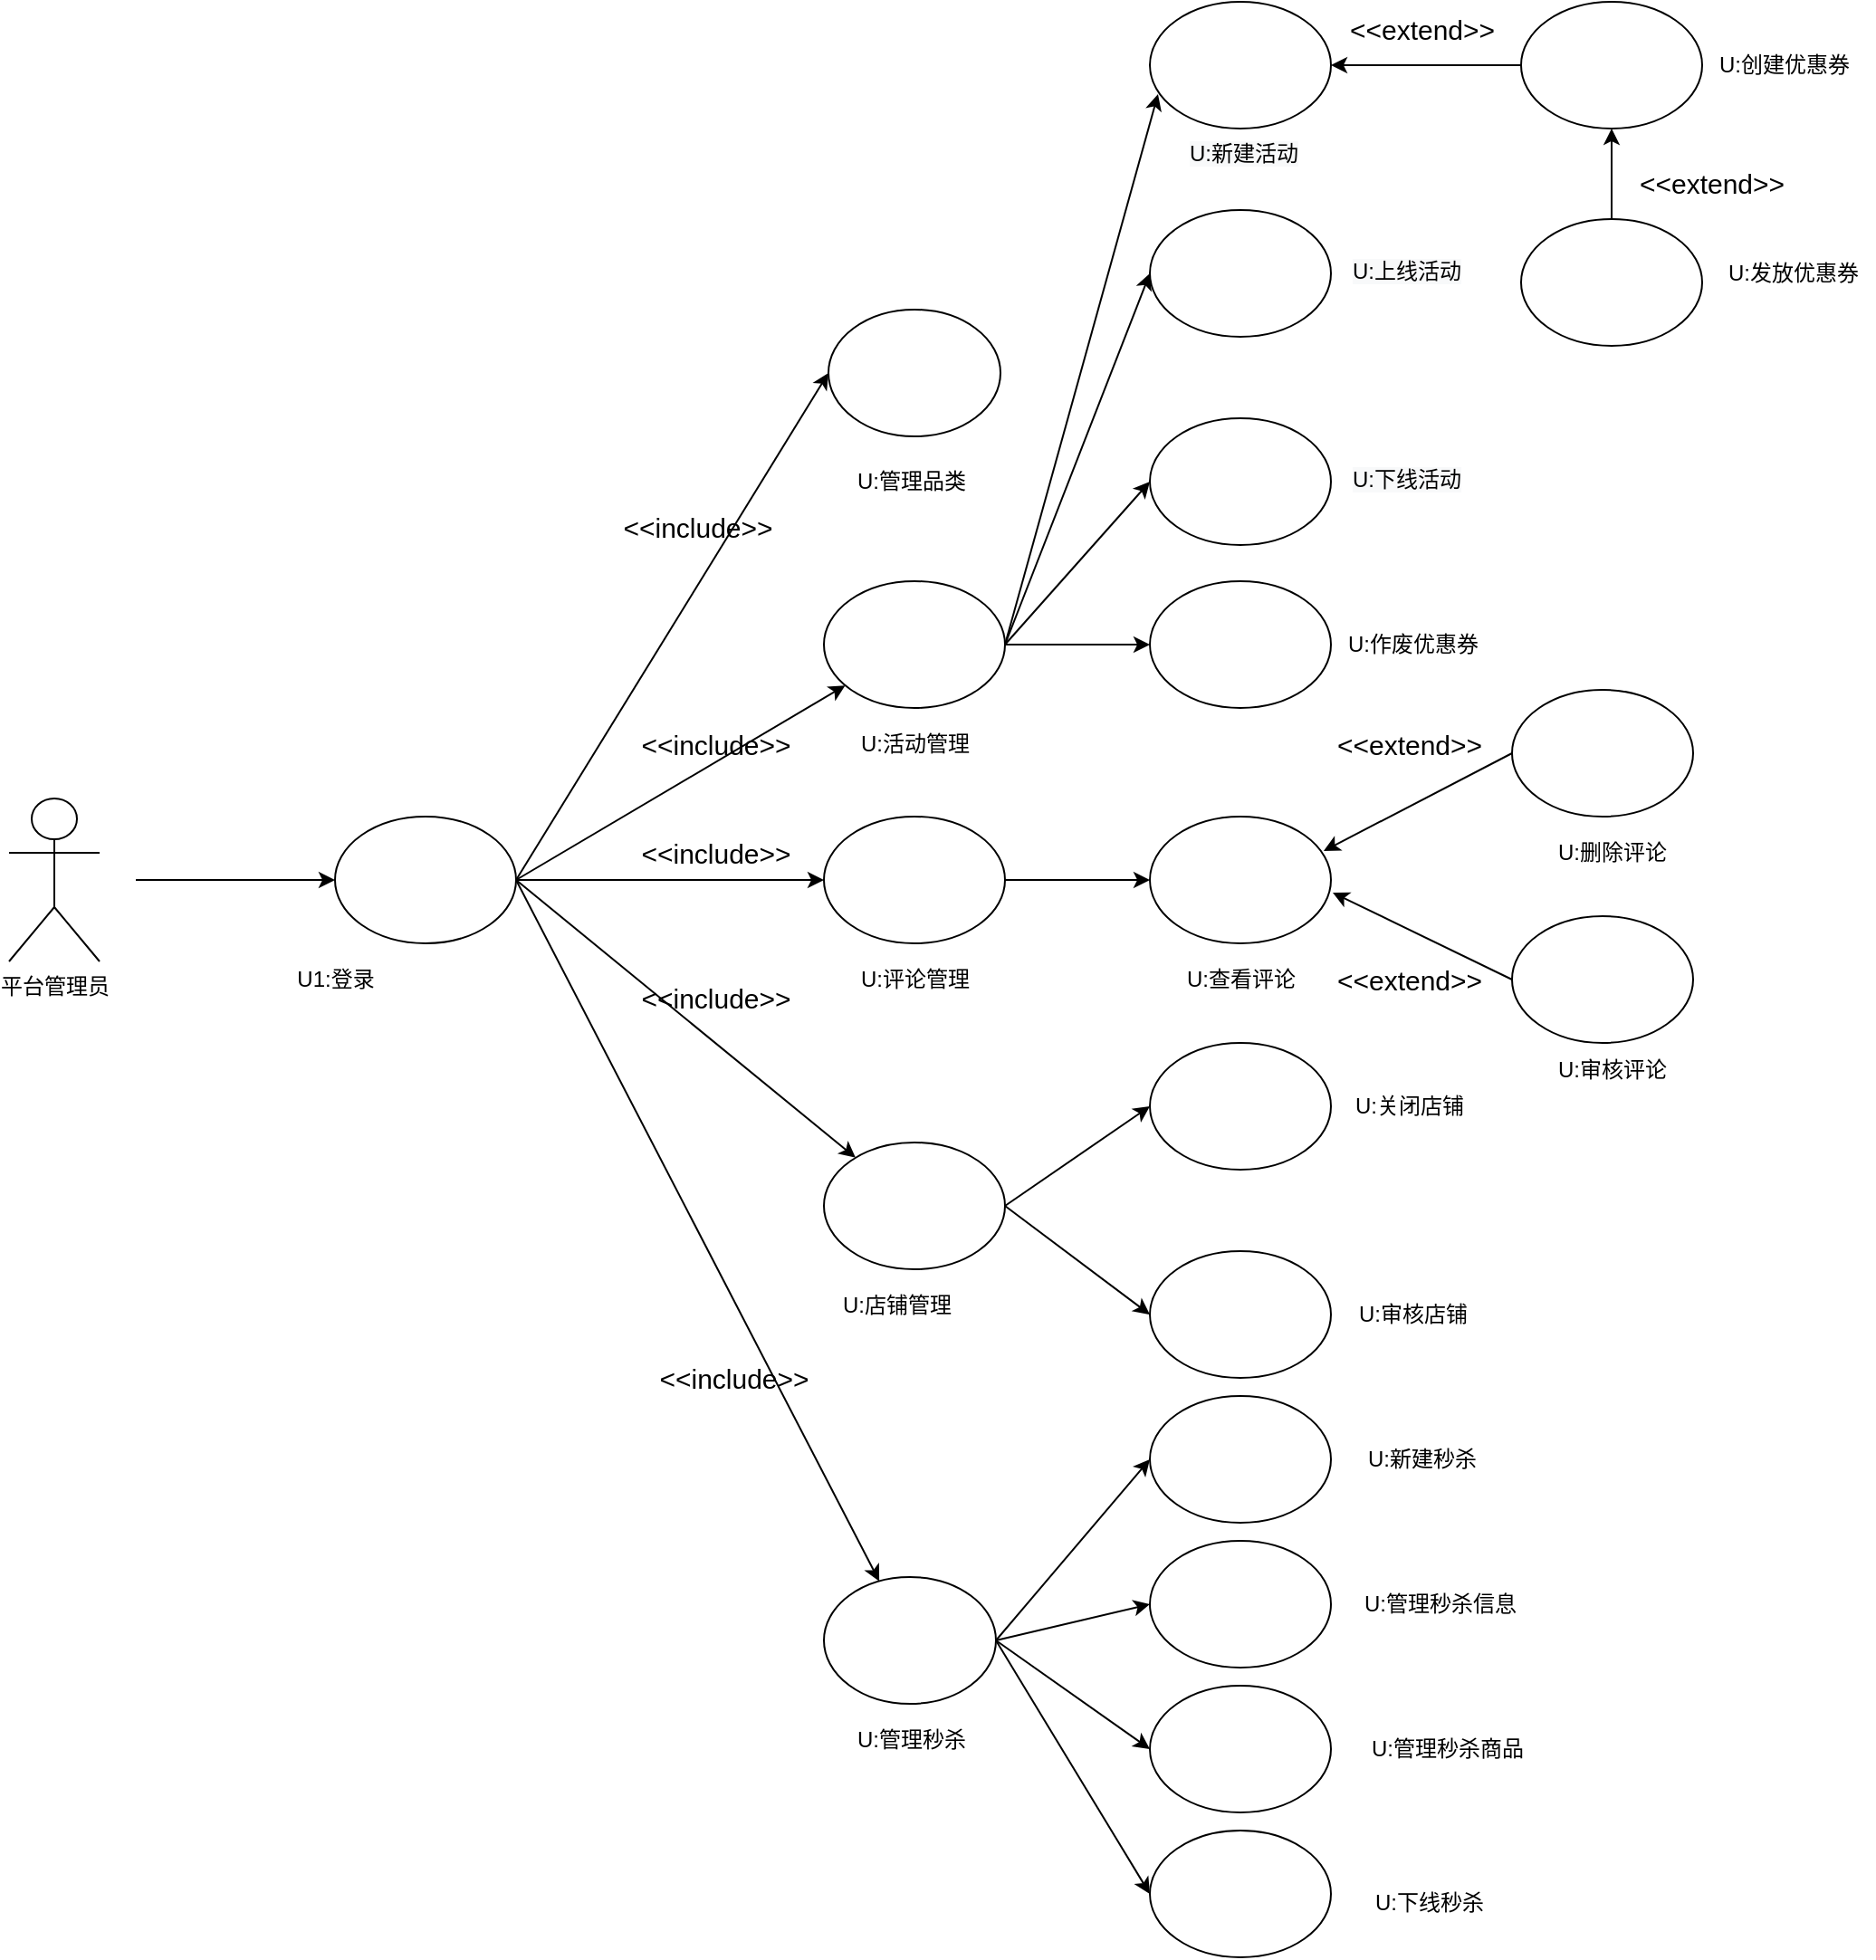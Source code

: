 <mxfile version="13.10.0" type="github">
  <diagram id="yHeF4_bzrxLTXPKwY5sZ" name="Page-1">
    <mxGraphModel dx="549" dy="754" grid="1" gridSize="10" guides="1" tooltips="1" connect="1" arrows="1" fold="1" page="1" pageScale="1" pageWidth="827" pageHeight="1169" math="0" shadow="0">
      <root>
        <mxCell id="0" />
        <mxCell id="1" parent="0" />
        <mxCell id="8tCWAQmAQTB_diqJKxat-6" value="平台管理员" style="shape=umlActor;verticalLabelPosition=bottom;verticalAlign=top;html=1;outlineConnect=0;" parent="1" vertex="1">
          <mxGeometry x="870" y="460" width="50" height="90" as="geometry" />
        </mxCell>
        <mxCell id="d5kDtOsyyZGqpiZ8-u-_-6" style="edgeStyle=none;rounded=0;orthogonalLoop=1;jettySize=auto;html=1;entryX=1;entryY=0.5;entryDx=0;entryDy=0;startArrow=none;startFill=0;endArrow=classic;endFill=1;" parent="1" source="8tCWAQmAQTB_diqJKxat-33" target="IDQevV2FHWqqa-mqZTe9-17" edge="1">
          <mxGeometry relative="1" as="geometry" />
        </mxCell>
        <mxCell id="8tCWAQmAQTB_diqJKxat-33" value="" style="ellipse;whiteSpace=wrap;html=1;" parent="1" vertex="1">
          <mxGeometry x="1705" y="20" width="100" height="70" as="geometry" />
        </mxCell>
        <mxCell id="d5kDtOsyyZGqpiZ8-u-_-7" style="edgeStyle=none;rounded=0;orthogonalLoop=1;jettySize=auto;html=1;entryX=0.5;entryY=1;entryDx=0;entryDy=0;startArrow=none;startFill=0;endArrow=classic;endFill=1;" parent="1" source="8tCWAQmAQTB_diqJKxat-34" target="8tCWAQmAQTB_diqJKxat-33" edge="1">
          <mxGeometry relative="1" as="geometry" />
        </mxCell>
        <mxCell id="8tCWAQmAQTB_diqJKxat-34" value="" style="ellipse;whiteSpace=wrap;html=1;" parent="1" vertex="1">
          <mxGeometry x="1705" y="140" width="100" height="70" as="geometry" />
        </mxCell>
        <mxCell id="8tCWAQmAQTB_diqJKxat-42" value="" style="ellipse;whiteSpace=wrap;html=1;" parent="1" vertex="1">
          <mxGeometry x="1700" y="525" width="100" height="70" as="geometry" />
        </mxCell>
        <mxCell id="d5kDtOsyyZGqpiZ8-u-_-18" style="edgeStyle=none;rounded=0;orthogonalLoop=1;jettySize=auto;html=1;startArrow=classic;startFill=1;endArrow=none;endFill=0;entryX=1;entryY=0.5;entryDx=0;entryDy=0;" parent="1" source="8tCWAQmAQTB_diqJKxat-59" target="IDQevV2FHWqqa-mqZTe9-6" edge="1">
          <mxGeometry relative="1" as="geometry">
            <mxPoint x="1180" y="510" as="targetPoint" />
          </mxGeometry>
        </mxCell>
        <mxCell id="d5kDtOsyyZGqpiZ8-u-_-21" style="edgeStyle=none;rounded=0;orthogonalLoop=1;jettySize=auto;html=1;entryX=0;entryY=0.5;entryDx=0;entryDy=0;startArrow=classic;startFill=1;endArrow=none;endFill=0;exitX=0.96;exitY=0.271;exitDx=0;exitDy=0;exitPerimeter=0;" parent="1" source="63zYLMzpXl-52VD7_UUg-1" target="abcYgRZNAxs5nldRiDmo-16" edge="1">
          <mxGeometry relative="1" as="geometry" />
        </mxCell>
        <mxCell id="d5kDtOsyyZGqpiZ8-u-_-23" style="edgeStyle=none;rounded=0;orthogonalLoop=1;jettySize=auto;html=1;entryX=0;entryY=0.5;entryDx=0;entryDy=0;startArrow=classic;startFill=1;endArrow=none;endFill=0;exitX=1.01;exitY=0.6;exitDx=0;exitDy=0;exitPerimeter=0;" parent="1" source="63zYLMzpXl-52VD7_UUg-1" target="8tCWAQmAQTB_diqJKxat-42" edge="1">
          <mxGeometry relative="1" as="geometry" />
        </mxCell>
        <mxCell id="63zYLMzpXl-52VD7_UUg-2" style="edgeStyle=none;rounded=0;orthogonalLoop=1;jettySize=auto;html=1;entryX=0;entryY=0.5;entryDx=0;entryDy=0;" parent="1" source="8tCWAQmAQTB_diqJKxat-59" target="63zYLMzpXl-52VD7_UUg-1" edge="1">
          <mxGeometry relative="1" as="geometry" />
        </mxCell>
        <mxCell id="8tCWAQmAQTB_diqJKxat-59" value="" style="ellipse;whiteSpace=wrap;html=1;" parent="1" vertex="1">
          <mxGeometry x="1320" y="470" width="100" height="70" as="geometry" />
        </mxCell>
        <mxCell id="abcYgRZNAxs5nldRiDmo-16" value="" style="ellipse;whiteSpace=wrap;html=1;" parent="1" vertex="1">
          <mxGeometry x="1700" y="400" width="100" height="70" as="geometry" />
        </mxCell>
        <mxCell id="abcYgRZNAxs5nldRiDmo-28" value="" style="ellipse;whiteSpace=wrap;html=1;" parent="1" vertex="1">
          <mxGeometry x="1500" y="340" width="100" height="70" as="geometry" />
        </mxCell>
        <mxCell id="d_4f9FTK0BvBkenBgBJO-133" value="&lt;span&gt;U:&lt;/span&gt;&lt;span&gt;发放优惠券&lt;/span&gt;" style="text;html=1;align=center;verticalAlign=middle;resizable=0;points=[];autosize=1;" parent="1" vertex="1">
          <mxGeometry x="1810" y="160" width="90" height="20" as="geometry" />
        </mxCell>
        <mxCell id="d_4f9FTK0BvBkenBgBJO-136" value="&lt;span&gt;U:&lt;/span&gt;&lt;span&gt;作废优惠券&lt;/span&gt;" style="text;html=1;align=center;verticalAlign=middle;resizable=0;points=[];autosize=1;" parent="1" vertex="1">
          <mxGeometry x="1600" y="365" width="90" height="20" as="geometry" />
        </mxCell>
        <mxCell id="d_4f9FTK0BvBkenBgBJO-137" value="&lt;span&gt;U:&lt;/span&gt;&lt;span&gt;创建优惠券&lt;/span&gt;" style="text;html=1;align=center;verticalAlign=middle;resizable=0;points=[];autosize=1;" parent="1" vertex="1">
          <mxGeometry x="1805" y="45" width="90" height="20" as="geometry" />
        </mxCell>
        <mxCell id="d_4f9FTK0BvBkenBgBJO-139" value="&lt;span&gt;U:&lt;/span&gt;&lt;span&gt;活动管理&lt;/span&gt;" style="text;html=1;align=center;verticalAlign=middle;resizable=0;points=[];autosize=1;" parent="1" vertex="1">
          <mxGeometry x="1330" y="420" width="80" height="20" as="geometry" />
        </mxCell>
        <mxCell id="d_4f9FTK0BvBkenBgBJO-146" value="&lt;span&gt;U:&lt;/span&gt;&lt;span&gt;评论管理&lt;/span&gt;" style="text;html=1;align=center;verticalAlign=middle;resizable=0;points=[];autosize=1;" parent="1" vertex="1">
          <mxGeometry x="1330" y="550" width="80" height="20" as="geometry" />
        </mxCell>
        <mxCell id="d_4f9FTK0BvBkenBgBJO-147" value="&lt;span&gt;U:&lt;/span&gt;&lt;span&gt;删除评论&lt;/span&gt;" style="text;html=1;align=center;verticalAlign=middle;resizable=0;points=[];autosize=1;" parent="1" vertex="1">
          <mxGeometry x="1715" y="480" width="80" height="20" as="geometry" />
        </mxCell>
        <mxCell id="d_4f9FTK0BvBkenBgBJO-148" value="&lt;span&gt;U:&lt;/span&gt;&lt;span&gt;审核评论&lt;/span&gt;" style="text;html=1;align=center;verticalAlign=middle;resizable=0;points=[];autosize=1;" parent="1" vertex="1">
          <mxGeometry x="1715" y="600" width="80" height="20" as="geometry" />
        </mxCell>
        <mxCell id="d5kDtOsyyZGqpiZ8-u-_-1" style="edgeStyle=orthogonalEdgeStyle;rounded=0;orthogonalLoop=1;jettySize=auto;html=1;endArrow=none;endFill=0;startArrow=classic;startFill=1;" parent="1" source="IDQevV2FHWqqa-mqZTe9-6" edge="1">
          <mxGeometry relative="1" as="geometry">
            <mxPoint x="940" y="505" as="targetPoint" />
          </mxGeometry>
        </mxCell>
        <mxCell id="d5kDtOsyyZGqpiZ8-u-_-3" style="rounded=0;orthogonalLoop=1;jettySize=auto;html=1;entryX=0;entryY=0.5;entryDx=0;entryDy=0;startArrow=none;startFill=0;endArrow=classic;endFill=1;exitX=1;exitY=0.5;exitDx=0;exitDy=0;" parent="1" source="IDQevV2FHWqqa-mqZTe9-21" target="abcYgRZNAxs5nldRiDmo-28" edge="1">
          <mxGeometry relative="1" as="geometry">
            <mxPoint x="1450" y="400" as="sourcePoint" />
          </mxGeometry>
        </mxCell>
        <mxCell id="b5z6RXmb2HPHwChVkQoD-1" style="edgeStyle=none;rounded=0;orthogonalLoop=1;jettySize=auto;html=1;entryX=0;entryY=0.5;entryDx=0;entryDy=0;exitX=1;exitY=0.5;exitDx=0;exitDy=0;" edge="1" parent="1" source="IDQevV2FHWqqa-mqZTe9-6" target="b5z6RXmb2HPHwChVkQoD-2">
          <mxGeometry relative="1" as="geometry">
            <mxPoint x="1280" y="990" as="targetPoint" />
          </mxGeometry>
        </mxCell>
        <mxCell id="IDQevV2FHWqqa-mqZTe9-6" value="" style="ellipse;whiteSpace=wrap;html=1;" parent="1" vertex="1">
          <mxGeometry x="1050" y="470" width="100" height="70" as="geometry" />
        </mxCell>
        <mxCell id="IDQevV2FHWqqa-mqZTe9-7" value="&lt;span&gt;U1:登录&lt;/span&gt;" style="text;html=1;align=center;verticalAlign=middle;resizable=0;points=[];autosize=1;" parent="1" vertex="1">
          <mxGeometry x="1020" y="550" width="60" height="20" as="geometry" />
        </mxCell>
        <mxCell id="d5kDtOsyyZGqpiZ8-u-_-8" style="edgeStyle=none;rounded=0;orthogonalLoop=1;jettySize=auto;html=1;entryX=1;entryY=0.5;entryDx=0;entryDy=0;startArrow=classic;startFill=1;endArrow=none;endFill=0;exitX=0.045;exitY=0.729;exitDx=0;exitDy=0;exitPerimeter=0;" parent="1" source="IDQevV2FHWqqa-mqZTe9-17" target="IDQevV2FHWqqa-mqZTe9-21" edge="1">
          <mxGeometry relative="1" as="geometry" />
        </mxCell>
        <mxCell id="IDQevV2FHWqqa-mqZTe9-17" value="" style="ellipse;whiteSpace=wrap;html=1;" parent="1" vertex="1">
          <mxGeometry x="1500" y="20" width="100" height="70" as="geometry" />
        </mxCell>
        <mxCell id="IDQevV2FHWqqa-mqZTe9-18" value="&lt;span style=&quot;color: rgb(0 , 0 , 0) ; font-family: &amp;#34;helvetica&amp;#34; ; font-size: 12px ; font-style: normal ; font-weight: 400 ; letter-spacing: normal ; text-align: center ; text-indent: 0px ; text-transform: none ; word-spacing: 0px ; background-color: rgb(248 , 249 , 250)&quot;&gt;U:&lt;/span&gt;&lt;span style=&quot;color: rgb(0 , 0 , 0) ; font-family: &amp;#34;helvetica&amp;#34; ; font-size: 12px ; font-style: normal ; font-weight: 400 ; letter-spacing: normal ; text-align: center ; text-indent: 0px ; text-transform: none ; word-spacing: 0px ; background-color: rgb(248 , 249 , 250)&quot;&gt;新建活动&lt;/span&gt;" style="text;whiteSpace=wrap;html=1;" parent="1" vertex="1">
          <mxGeometry x="1520" y="90" width="104" height="30" as="geometry" />
        </mxCell>
        <mxCell id="1efCkNp3llL4QBsOIx5z-1" style="rounded=0;orthogonalLoop=1;jettySize=auto;html=1;entryX=1;entryY=0.5;entryDx=0;entryDy=0;startArrow=classic;startFill=1;endArrow=none;endFill=0;" parent="1" source="IDQevV2FHWqqa-mqZTe9-21" target="IDQevV2FHWqqa-mqZTe9-6" edge="1">
          <mxGeometry relative="1" as="geometry" />
        </mxCell>
        <mxCell id="63zYLMzpXl-52VD7_UUg-9" style="edgeStyle=none;rounded=0;orthogonalLoop=1;jettySize=auto;html=1;entryX=0;entryY=0.5;entryDx=0;entryDy=0;exitX=1;exitY=0.5;exitDx=0;exitDy=0;" parent="1" source="IDQevV2FHWqqa-mqZTe9-21" target="63zYLMzpXl-52VD7_UUg-7" edge="1">
          <mxGeometry relative="1" as="geometry" />
        </mxCell>
        <mxCell id="63zYLMzpXl-52VD7_UUg-10" style="edgeStyle=none;rounded=0;orthogonalLoop=1;jettySize=auto;html=1;entryX=0;entryY=0.5;entryDx=0;entryDy=0;exitX=1;exitY=0.5;exitDx=0;exitDy=0;" parent="1" source="IDQevV2FHWqqa-mqZTe9-21" target="63zYLMzpXl-52VD7_UUg-8" edge="1">
          <mxGeometry relative="1" as="geometry">
            <mxPoint x="1420" y="365" as="sourcePoint" />
          </mxGeometry>
        </mxCell>
        <mxCell id="IDQevV2FHWqqa-mqZTe9-21" value="" style="ellipse;whiteSpace=wrap;html=1;" parent="1" vertex="1">
          <mxGeometry x="1320" y="340" width="100" height="70" as="geometry" />
        </mxCell>
        <mxCell id="d5kDtOsyyZGqpiZ8-u-_-24" value="&lt;font style=&quot;font-size: 15px&quot;&gt;&amp;lt;&amp;lt;include&amp;gt;&amp;gt;&lt;/font&gt;" style="text;html=1;align=center;verticalAlign=middle;resizable=0;points=[];autosize=1;" parent="1" vertex="1">
          <mxGeometry x="1210" y="480" width="100" height="20" as="geometry" />
        </mxCell>
        <mxCell id="d5kDtOsyyZGqpiZ8-u-_-25" value="&lt;font style=&quot;font-size: 15px&quot;&gt;&amp;lt;&amp;lt;extend&amp;gt;&amp;gt;&lt;/font&gt;" style="text;html=1;align=center;verticalAlign=middle;resizable=0;points=[];autosize=1;" parent="1" vertex="1">
          <mxGeometry x="1592.5" y="420" width="100" height="20" as="geometry" />
        </mxCell>
        <mxCell id="d5kDtOsyyZGqpiZ8-u-_-26" value="&lt;font style=&quot;font-size: 15px&quot;&gt;&amp;lt;&amp;lt;extend&amp;gt;&amp;gt;&lt;/font&gt;" style="text;html=1;align=center;verticalAlign=middle;resizable=0;points=[];autosize=1;" parent="1" vertex="1">
          <mxGeometry x="1592.5" y="550" width="100" height="20" as="geometry" />
        </mxCell>
        <mxCell id="d5kDtOsyyZGqpiZ8-u-_-27" value="&lt;font style=&quot;font-size: 15px&quot;&gt;&amp;lt;&amp;lt;extend&amp;gt;&amp;gt;&lt;/font&gt;" style="text;html=1;align=center;verticalAlign=middle;resizable=0;points=[];autosize=1;" parent="1" vertex="1">
          <mxGeometry x="1600" y="25" width="100" height="20" as="geometry" />
        </mxCell>
        <mxCell id="d5kDtOsyyZGqpiZ8-u-_-28" value="&lt;font style=&quot;font-size: 15px&quot;&gt;&amp;lt;&amp;lt;extend&amp;gt;&amp;gt;&lt;/font&gt;" style="text;html=1;align=center;verticalAlign=middle;resizable=0;points=[];autosize=1;" parent="1" vertex="1">
          <mxGeometry x="1760" y="110" width="100" height="20" as="geometry" />
        </mxCell>
        <mxCell id="d5kDtOsyyZGqpiZ8-u-_-30" style="edgeStyle=none;rounded=0;orthogonalLoop=1;jettySize=auto;html=1;entryX=1;entryY=0.5;entryDx=0;entryDy=0;startArrow=classic;startFill=1;endArrow=none;endFill=0;" parent="1" source="d5kDtOsyyZGqpiZ8-u-_-29" target="IDQevV2FHWqqa-mqZTe9-6" edge="1">
          <mxGeometry relative="1" as="geometry" />
        </mxCell>
        <mxCell id="63zYLMzpXl-52VD7_UUg-14" style="edgeStyle=none;rounded=0;orthogonalLoop=1;jettySize=auto;html=1;entryX=0;entryY=0.5;entryDx=0;entryDy=0;exitX=1;exitY=0.5;exitDx=0;exitDy=0;" parent="1" source="d5kDtOsyyZGqpiZ8-u-_-29" target="d5kDtOsyyZGqpiZ8-u-_-70" edge="1">
          <mxGeometry relative="1" as="geometry" />
        </mxCell>
        <mxCell id="63zYLMzpXl-52VD7_UUg-15" style="edgeStyle=none;rounded=0;orthogonalLoop=1;jettySize=auto;html=1;entryX=0;entryY=0.5;entryDx=0;entryDy=0;exitX=1;exitY=0.5;exitDx=0;exitDy=0;" parent="1" source="d5kDtOsyyZGqpiZ8-u-_-29" target="63zYLMzpXl-52VD7_UUg-17" edge="1">
          <mxGeometry relative="1" as="geometry">
            <mxPoint x="1500" y="685" as="targetPoint" />
          </mxGeometry>
        </mxCell>
        <mxCell id="d5kDtOsyyZGqpiZ8-u-_-29" value="" style="ellipse;whiteSpace=wrap;html=1;" parent="1" vertex="1">
          <mxGeometry x="1320" y="650" width="100" height="70" as="geometry" />
        </mxCell>
        <mxCell id="d5kDtOsyyZGqpiZ8-u-_-31" value="&lt;font style=&quot;font-size: 15px&quot;&gt;&amp;lt;&amp;lt;include&amp;gt;&amp;gt;&lt;/font&gt;" style="text;html=1;align=center;verticalAlign=middle;resizable=0;points=[];autosize=1;" parent="1" vertex="1">
          <mxGeometry x="1210" y="560" width="100" height="20" as="geometry" />
        </mxCell>
        <mxCell id="d5kDtOsyyZGqpiZ8-u-_-32" value="&lt;span&gt;U:&lt;/span&gt;&lt;span&gt;店铺管理&lt;/span&gt;" style="text;html=1;align=center;verticalAlign=middle;resizable=0;points=[];autosize=1;" parent="1" vertex="1">
          <mxGeometry x="1320" y="730" width="80" height="20" as="geometry" />
        </mxCell>
        <mxCell id="d5kDtOsyyZGqpiZ8-u-_-37" value="&lt;span&gt;U:&lt;/span&gt;&lt;span&gt;关闭店铺&lt;/span&gt;" style="text;html=1;align=center;verticalAlign=middle;resizable=0;points=[];autosize=1;" parent="1" vertex="1">
          <mxGeometry x="1602.5" y="620" width="80" height="20" as="geometry" />
        </mxCell>
        <mxCell id="d5kDtOsyyZGqpiZ8-u-_-39" style="edgeStyle=none;rounded=0;orthogonalLoop=1;jettySize=auto;html=1;entryX=1;entryY=0.5;entryDx=0;entryDy=0;startArrow=classic;startFill=1;endArrow=none;endFill=0;" parent="1" source="d5kDtOsyyZGqpiZ8-u-_-38" target="IDQevV2FHWqqa-mqZTe9-6" edge="1">
          <mxGeometry relative="1" as="geometry" />
        </mxCell>
        <mxCell id="b5z6RXmb2HPHwChVkQoD-8" style="edgeStyle=none;rounded=0;orthogonalLoop=1;jettySize=auto;html=1;entryX=0;entryY=0.5;entryDx=0;entryDy=0;exitX=1;exitY=0.5;exitDx=0;exitDy=0;" edge="1" parent="1" source="d5kDtOsyyZGqpiZ8-u-_-38" target="b5z6RXmb2HPHwChVkQoD-4">
          <mxGeometry relative="1" as="geometry" />
        </mxCell>
        <mxCell id="b5z6RXmb2HPHwChVkQoD-9" style="edgeStyle=none;rounded=0;orthogonalLoop=1;jettySize=auto;html=1;entryX=0;entryY=0.5;entryDx=0;entryDy=0;exitX=1;exitY=0.5;exitDx=0;exitDy=0;" edge="1" parent="1" source="d5kDtOsyyZGqpiZ8-u-_-38" target="b5z6RXmb2HPHwChVkQoD-5">
          <mxGeometry relative="1" as="geometry" />
        </mxCell>
        <mxCell id="b5z6RXmb2HPHwChVkQoD-10" style="edgeStyle=none;rounded=0;orthogonalLoop=1;jettySize=auto;html=1;entryX=0;entryY=0.5;entryDx=0;entryDy=0;exitX=1;exitY=0.5;exitDx=0;exitDy=0;" edge="1" parent="1" source="d5kDtOsyyZGqpiZ8-u-_-38" target="b5z6RXmb2HPHwChVkQoD-6">
          <mxGeometry relative="1" as="geometry" />
        </mxCell>
        <mxCell id="b5z6RXmb2HPHwChVkQoD-11" style="edgeStyle=none;rounded=0;orthogonalLoop=1;jettySize=auto;html=1;entryX=0;entryY=0.5;entryDx=0;entryDy=0;exitX=1;exitY=0.5;exitDx=0;exitDy=0;" edge="1" parent="1" source="d5kDtOsyyZGqpiZ8-u-_-38" target="b5z6RXmb2HPHwChVkQoD-7">
          <mxGeometry relative="1" as="geometry" />
        </mxCell>
        <mxCell id="d5kDtOsyyZGqpiZ8-u-_-38" value="" style="ellipse;whiteSpace=wrap;html=1;" parent="1" vertex="1">
          <mxGeometry x="1320" y="890" width="95" height="70" as="geometry" />
        </mxCell>
        <mxCell id="d5kDtOsyyZGqpiZ8-u-_-40" value="&lt;span&gt;U:管理&lt;/span&gt;&lt;span&gt;秒杀&lt;/span&gt;" style="text;html=1;align=center;verticalAlign=middle;resizable=0;points=[];autosize=1;" parent="1" vertex="1">
          <mxGeometry x="1327.5" y="970" width="80" height="20" as="geometry" />
        </mxCell>
        <mxCell id="d5kDtOsyyZGqpiZ8-u-_-66" value="&lt;font style=&quot;font-size: 15px&quot;&gt;&amp;lt;&amp;lt;include&amp;gt;&amp;gt;&lt;/font&gt;" style="text;html=1;align=center;verticalAlign=middle;resizable=0;points=[];autosize=1;" parent="1" vertex="1">
          <mxGeometry x="1220" y="770" width="100" height="20" as="geometry" />
        </mxCell>
        <mxCell id="d5kDtOsyyZGqpiZ8-u-_-70" value="" style="ellipse;whiteSpace=wrap;html=1;" parent="1" vertex="1">
          <mxGeometry x="1500" y="710" width="100" height="70" as="geometry" />
        </mxCell>
        <mxCell id="d5kDtOsyyZGqpiZ8-u-_-75" value="&lt;span&gt;U:审核&lt;/span&gt;&lt;span&gt;店铺&lt;/span&gt;" style="text;html=1;align=center;verticalAlign=middle;resizable=0;points=[];autosize=1;" parent="1" vertex="1">
          <mxGeometry x="1605" y="735" width="80" height="20" as="geometry" />
        </mxCell>
        <mxCell id="1efCkNp3llL4QBsOIx5z-3" value="&lt;font style=&quot;font-size: 15px&quot;&gt;&amp;lt;&amp;lt;include&amp;gt;&amp;gt;&lt;/font&gt;" style="text;html=1;align=center;verticalAlign=middle;resizable=0;points=[];autosize=1;" parent="1" vertex="1">
          <mxGeometry x="1200" y="300" width="100" height="20" as="geometry" />
        </mxCell>
        <mxCell id="63zYLMzpXl-52VD7_UUg-1" value="" style="ellipse;whiteSpace=wrap;html=1;" parent="1" vertex="1">
          <mxGeometry x="1500" y="470" width="100" height="70" as="geometry" />
        </mxCell>
        <mxCell id="63zYLMzpXl-52VD7_UUg-5" value="&lt;span&gt;U:&lt;/span&gt;&lt;span&gt;查看评论&lt;/span&gt;" style="text;html=1;align=center;verticalAlign=middle;resizable=0;points=[];autosize=1;" parent="1" vertex="1">
          <mxGeometry x="1510" y="550" width="80" height="20" as="geometry" />
        </mxCell>
        <mxCell id="63zYLMzpXl-52VD7_UUg-7" value="" style="ellipse;whiteSpace=wrap;html=1;" parent="1" vertex="1">
          <mxGeometry x="1500" y="135" width="100" height="70" as="geometry" />
        </mxCell>
        <mxCell id="63zYLMzpXl-52VD7_UUg-8" value="" style="ellipse;whiteSpace=wrap;html=1;" parent="1" vertex="1">
          <mxGeometry x="1500" y="250" width="100" height="70" as="geometry" />
        </mxCell>
        <mxCell id="63zYLMzpXl-52VD7_UUg-11" value="&lt;span style=&quot;color: rgb(0 , 0 , 0) ; font-family: &amp;#34;helvetica&amp;#34; ; font-size: 12px ; font-style: normal ; font-weight: 400 ; letter-spacing: normal ; text-align: center ; text-indent: 0px ; text-transform: none ; word-spacing: 0px ; background-color: rgb(248 , 249 , 250)&quot;&gt;U:下线&lt;/span&gt;&lt;span style=&quot;color: rgb(0 , 0 , 0) ; font-family: &amp;#34;helvetica&amp;#34; ; font-size: 12px ; font-style: normal ; font-weight: 400 ; letter-spacing: normal ; text-align: center ; text-indent: 0px ; text-transform: none ; word-spacing: 0px ; background-color: rgb(248 , 249 , 250)&quot;&gt;活动&lt;/span&gt;" style="text;whiteSpace=wrap;html=1;" parent="1" vertex="1">
          <mxGeometry x="1610" y="270" width="104" height="30" as="geometry" />
        </mxCell>
        <mxCell id="63zYLMzpXl-52VD7_UUg-12" value="&lt;span style=&quot;color: rgb(0 , 0 , 0) ; font-family: &amp;#34;helvetica&amp;#34; ; font-size: 12px ; font-style: normal ; font-weight: 400 ; letter-spacing: normal ; text-align: center ; text-indent: 0px ; text-transform: none ; word-spacing: 0px ; background-color: rgb(248 , 249 , 250)&quot;&gt;U:上线&lt;/span&gt;&lt;span style=&quot;color: rgb(0 , 0 , 0) ; font-family: &amp;#34;helvetica&amp;#34; ; font-size: 12px ; font-style: normal ; font-weight: 400 ; letter-spacing: normal ; text-align: center ; text-indent: 0px ; text-transform: none ; word-spacing: 0px ; background-color: rgb(248 , 249 , 250)&quot;&gt;活动&lt;/span&gt;" style="text;whiteSpace=wrap;html=1;" parent="1" vertex="1">
          <mxGeometry x="1610" y="155" width="104" height="30" as="geometry" />
        </mxCell>
        <mxCell id="63zYLMzpXl-52VD7_UUg-17" value="" style="ellipse;whiteSpace=wrap;html=1;" parent="1" vertex="1">
          <mxGeometry x="1500" y="595" width="100" height="70" as="geometry" />
        </mxCell>
        <mxCell id="b5z6RXmb2HPHwChVkQoD-2" value="" style="ellipse;whiteSpace=wrap;html=1;" vertex="1" parent="1">
          <mxGeometry x="1322.5" y="190" width="95" height="70" as="geometry" />
        </mxCell>
        <mxCell id="b5z6RXmb2HPHwChVkQoD-3" value="&lt;span&gt;U:管理&lt;/span&gt;&lt;span&gt;品类&lt;/span&gt;" style="text;html=1;align=center;verticalAlign=middle;resizable=0;points=[];autosize=1;" vertex="1" parent="1">
          <mxGeometry x="1327.5" y="275" width="80" height="20" as="geometry" />
        </mxCell>
        <mxCell id="b5z6RXmb2HPHwChVkQoD-4" value="" style="ellipse;whiteSpace=wrap;html=1;" vertex="1" parent="1">
          <mxGeometry x="1500" y="790" width="100" height="70" as="geometry" />
        </mxCell>
        <mxCell id="b5z6RXmb2HPHwChVkQoD-5" value="" style="ellipse;whiteSpace=wrap;html=1;" vertex="1" parent="1">
          <mxGeometry x="1500" y="870" width="100" height="70" as="geometry" />
        </mxCell>
        <mxCell id="b5z6RXmb2HPHwChVkQoD-6" value="" style="ellipse;whiteSpace=wrap;html=1;" vertex="1" parent="1">
          <mxGeometry x="1500" y="950" width="100" height="70" as="geometry" />
        </mxCell>
        <mxCell id="b5z6RXmb2HPHwChVkQoD-7" value="" style="ellipse;whiteSpace=wrap;html=1;" vertex="1" parent="1">
          <mxGeometry x="1500" y="1030" width="100" height="70" as="geometry" />
        </mxCell>
        <mxCell id="b5z6RXmb2HPHwChVkQoD-12" value="&lt;span&gt;U:&lt;/span&gt;&lt;span&gt;新建秒杀&lt;/span&gt;" style="text;html=1;align=center;verticalAlign=middle;resizable=0;points=[];autosize=1;" vertex="1" parent="1">
          <mxGeometry x="1610" y="815" width="80" height="20" as="geometry" />
        </mxCell>
        <mxCell id="b5z6RXmb2HPHwChVkQoD-13" value="&lt;span&gt;U:&lt;/span&gt;&lt;span&gt;管理秒杀信息&lt;/span&gt;" style="text;html=1;align=center;verticalAlign=middle;resizable=0;points=[];autosize=1;" vertex="1" parent="1">
          <mxGeometry x="1610" y="895" width="100" height="20" as="geometry" />
        </mxCell>
        <mxCell id="b5z6RXmb2HPHwChVkQoD-14" value="&lt;span&gt;U:&lt;/span&gt;&lt;span&gt;管理秒杀商品&lt;/span&gt;" style="text;html=1;align=center;verticalAlign=middle;resizable=0;points=[];autosize=1;" vertex="1" parent="1">
          <mxGeometry x="1614" y="975" width="100" height="20" as="geometry" />
        </mxCell>
        <mxCell id="b5z6RXmb2HPHwChVkQoD-15" value="&lt;span&gt;U:&lt;/span&gt;&lt;span&gt;下线秒杀&lt;/span&gt;" style="text;html=1;align=center;verticalAlign=middle;resizable=0;points=[];autosize=1;" vertex="1" parent="1">
          <mxGeometry x="1614" y="1060" width="80" height="20" as="geometry" />
        </mxCell>
        <mxCell id="b5z6RXmb2HPHwChVkQoD-16" value="&lt;font style=&quot;font-size: 15px&quot;&gt;&amp;lt;&amp;lt;include&amp;gt;&amp;gt;&lt;/font&gt;" style="text;html=1;align=center;verticalAlign=middle;resizable=0;points=[];autosize=1;" vertex="1" parent="1">
          <mxGeometry x="1210" y="420" width="100" height="20" as="geometry" />
        </mxCell>
      </root>
    </mxGraphModel>
  </diagram>
</mxfile>
